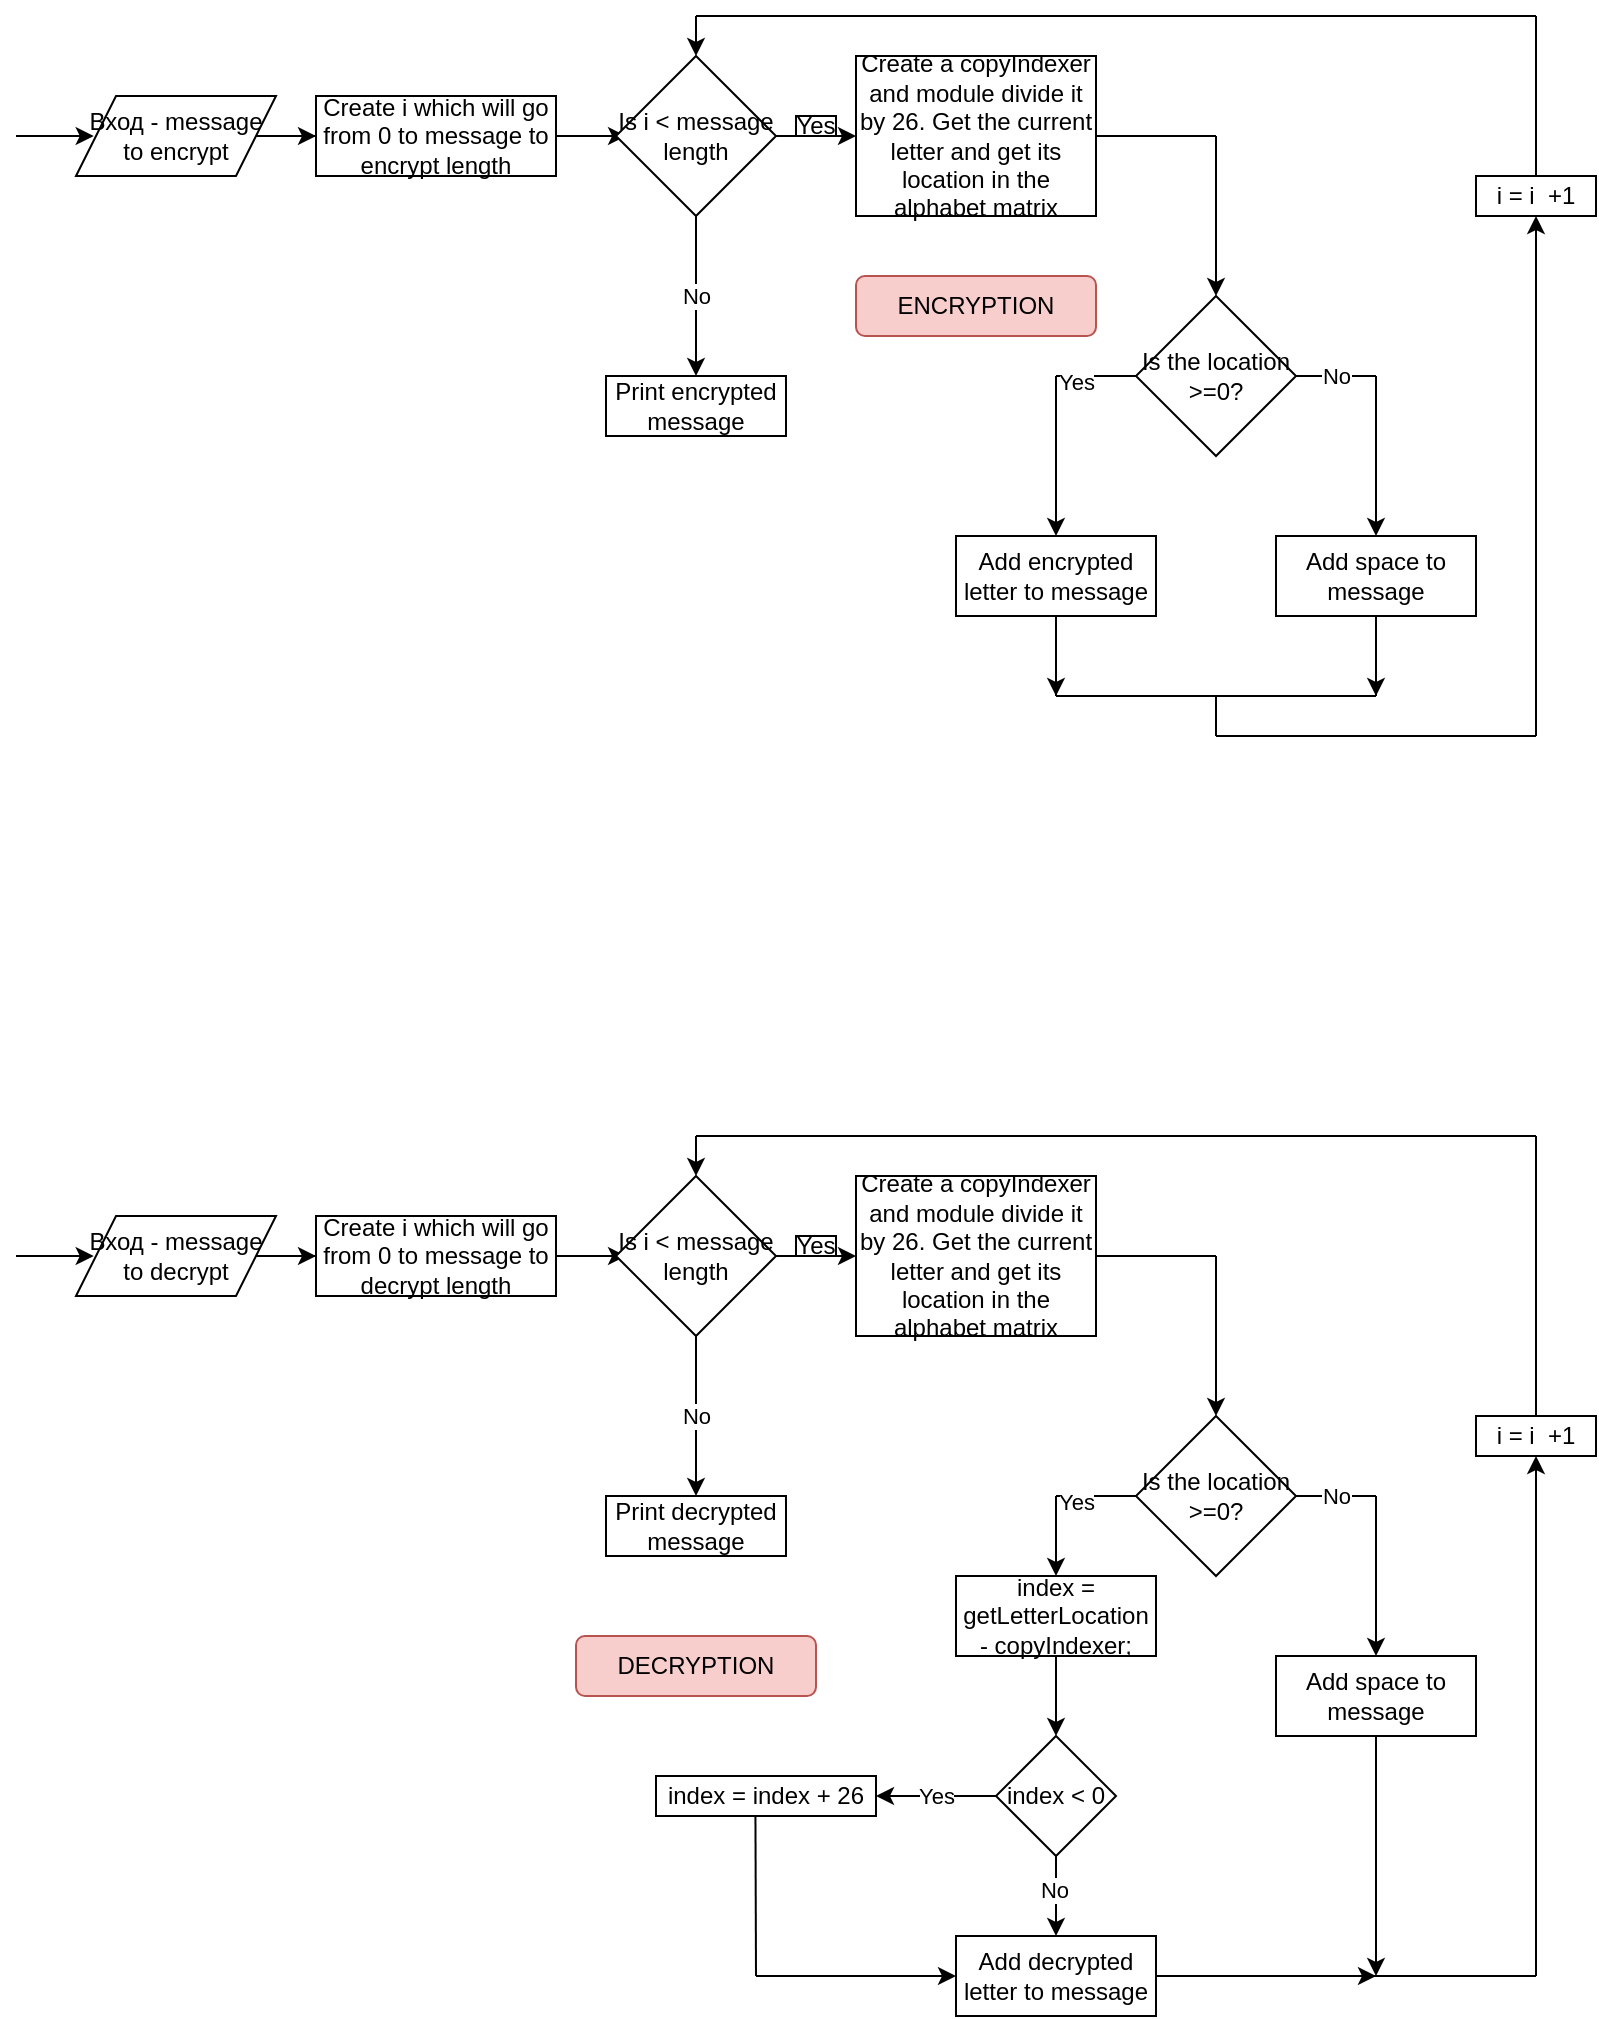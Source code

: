 <mxfile version="17.2.4" type="device"><diagram id="IGoYK-y1tZhDqGkq623X" name="Page-1"><mxGraphModel dx="2004" dy="1558" grid="1" gridSize="10" guides="1" tooltips="1" connect="1" arrows="1" fold="1" page="1" pageScale="1" pageWidth="850" pageHeight="1100" math="0" shadow="0"><root><mxCell id="0"/><mxCell id="1" parent="0"/><mxCell id="IyEreOBhVn-ll9yoJQ8Q-1" value="" style="endArrow=classic;html=1;rounded=0;" edge="1" parent="1"><mxGeometry width="50" height="50" relative="1" as="geometry"><mxPoint x="40" y="80" as="sourcePoint"/><mxPoint x="78.857" y="80" as="targetPoint"/></mxGeometry></mxCell><mxCell id="IyEreOBhVn-ll9yoJQ8Q-7" style="edgeStyle=orthogonalEdgeStyle;rounded=0;orthogonalLoop=1;jettySize=auto;html=1;entryX=0;entryY=0.5;entryDx=0;entryDy=0;" edge="1" parent="1" source="IyEreOBhVn-ll9yoJQ8Q-2" target="IyEreOBhVn-ll9yoJQ8Q-6"><mxGeometry relative="1" as="geometry"/></mxCell><mxCell id="IyEreOBhVn-ll9yoJQ8Q-2" value="Вход - message to encrypt" style="shape=parallelogram;perimeter=parallelogramPerimeter;whiteSpace=wrap;html=1;fixedSize=1;" vertex="1" parent="1"><mxGeometry x="70" y="60" width="100" height="40" as="geometry"/></mxCell><mxCell id="IyEreOBhVn-ll9yoJQ8Q-29" style="edgeStyle=orthogonalEdgeStyle;rounded=0;orthogonalLoop=1;jettySize=auto;html=1;entryX=0.063;entryY=0.5;entryDx=0;entryDy=0;entryPerimeter=0;" edge="1" parent="1" source="IyEreOBhVn-ll9yoJQ8Q-6" target="IyEreOBhVn-ll9yoJQ8Q-28"><mxGeometry relative="1" as="geometry"/></mxCell><mxCell id="IyEreOBhVn-ll9yoJQ8Q-6" value="Create i which will go from 0 to message to encrypt length" style="rounded=0;whiteSpace=wrap;html=1;" vertex="1" parent="1"><mxGeometry x="190" y="60" width="120" height="40" as="geometry"/></mxCell><mxCell id="IyEreOBhVn-ll9yoJQ8Q-9" value="Create a copyIndexer and module divide it by 26. Get the current letter and get its location in the alphabet matrix" style="rounded=0;whiteSpace=wrap;html=1;" vertex="1" parent="1"><mxGeometry x="460" y="40" width="120" height="80" as="geometry"/></mxCell><mxCell id="IyEreOBhVn-ll9yoJQ8Q-11" value="" style="endArrow=none;html=1;rounded=0;exitX=1;exitY=0.5;exitDx=0;exitDy=0;" edge="1" parent="1" source="IyEreOBhVn-ll9yoJQ8Q-9"><mxGeometry width="50" height="50" relative="1" as="geometry"><mxPoint x="430" y="130" as="sourcePoint"/><mxPoint x="640" y="80" as="targetPoint"/></mxGeometry></mxCell><mxCell id="IyEreOBhVn-ll9yoJQ8Q-12" value="" style="endArrow=classic;html=1;rounded=0;" edge="1" parent="1"><mxGeometry width="50" height="50" relative="1" as="geometry"><mxPoint x="640" y="80" as="sourcePoint"/><mxPoint x="640" y="160" as="targetPoint"/></mxGeometry></mxCell><mxCell id="IyEreOBhVn-ll9yoJQ8Q-13" value="Is the location &amp;gt;=0?" style="rhombus;whiteSpace=wrap;html=1;" vertex="1" parent="1"><mxGeometry x="600" y="160" width="80" height="80" as="geometry"/></mxCell><mxCell id="IyEreOBhVn-ll9yoJQ8Q-14" value="" style="endArrow=none;html=1;rounded=0;entryX=0;entryY=0.5;entryDx=0;entryDy=0;" edge="1" parent="1" target="IyEreOBhVn-ll9yoJQ8Q-13"><mxGeometry width="50" height="50" relative="1" as="geometry"><mxPoint x="560" y="200" as="sourcePoint"/><mxPoint x="480" y="250" as="targetPoint"/></mxGeometry></mxCell><mxCell id="IyEreOBhVn-ll9yoJQ8Q-16" value="Yes" style="edgeLabel;html=1;align=center;verticalAlign=middle;resizable=0;points=[];" vertex="1" connectable="0" parent="IyEreOBhVn-ll9yoJQ8Q-14"><mxGeometry x="-0.5" y="-3" relative="1" as="geometry"><mxPoint as="offset"/></mxGeometry></mxCell><mxCell id="IyEreOBhVn-ll9yoJQ8Q-15" value="No" style="endArrow=none;html=1;rounded=0;exitX=1;exitY=0.5;exitDx=0;exitDy=0;" edge="1" parent="1" source="IyEreOBhVn-ll9yoJQ8Q-13"><mxGeometry width="50" height="50" relative="1" as="geometry"><mxPoint x="430" y="300" as="sourcePoint"/><mxPoint x="720" y="200" as="targetPoint"/></mxGeometry></mxCell><mxCell id="IyEreOBhVn-ll9yoJQ8Q-17" value="" style="endArrow=classic;html=1;rounded=0;" edge="1" parent="1"><mxGeometry width="50" height="50" relative="1" as="geometry"><mxPoint x="560" y="200" as="sourcePoint"/><mxPoint x="560" y="280" as="targetPoint"/></mxGeometry></mxCell><mxCell id="IyEreOBhVn-ll9yoJQ8Q-18" value="" style="endArrow=classic;html=1;rounded=0;" edge="1" parent="1"><mxGeometry width="50" height="50" relative="1" as="geometry"><mxPoint x="720" y="200" as="sourcePoint"/><mxPoint x="720" y="280" as="targetPoint"/></mxGeometry></mxCell><mxCell id="IyEreOBhVn-ll9yoJQ8Q-25" style="edgeStyle=orthogonalEdgeStyle;rounded=0;orthogonalLoop=1;jettySize=auto;html=1;" edge="1" parent="1" source="IyEreOBhVn-ll9yoJQ8Q-19"><mxGeometry relative="1" as="geometry"><mxPoint x="560" y="360" as="targetPoint"/></mxGeometry></mxCell><mxCell id="IyEreOBhVn-ll9yoJQ8Q-19" value="Add encrypted letter to message" style="rounded=0;whiteSpace=wrap;html=1;" vertex="1" parent="1"><mxGeometry x="510" y="280" width="100" height="40" as="geometry"/></mxCell><mxCell id="IyEreOBhVn-ll9yoJQ8Q-26" style="edgeStyle=orthogonalEdgeStyle;rounded=0;orthogonalLoop=1;jettySize=auto;html=1;" edge="1" parent="1" source="IyEreOBhVn-ll9yoJQ8Q-20"><mxGeometry relative="1" as="geometry"><mxPoint x="720" y="360" as="targetPoint"/></mxGeometry></mxCell><mxCell id="IyEreOBhVn-ll9yoJQ8Q-20" value="Add space to message" style="rounded=0;whiteSpace=wrap;html=1;" vertex="1" parent="1"><mxGeometry x="670" y="280" width="100" height="40" as="geometry"/></mxCell><mxCell id="IyEreOBhVn-ll9yoJQ8Q-21" value="" style="endArrow=none;html=1;rounded=0;" edge="1" parent="1"><mxGeometry width="50" height="50" relative="1" as="geometry"><mxPoint x="560" y="360" as="sourcePoint"/><mxPoint x="560" y="320" as="targetPoint"/></mxGeometry></mxCell><mxCell id="IyEreOBhVn-ll9yoJQ8Q-22" value="" style="endArrow=none;html=1;rounded=0;entryX=0.5;entryY=1;entryDx=0;entryDy=0;" edge="1" parent="1" target="IyEreOBhVn-ll9yoJQ8Q-20"><mxGeometry width="50" height="50" relative="1" as="geometry"><mxPoint x="720" y="360" as="sourcePoint"/><mxPoint x="480" y="240" as="targetPoint"/></mxGeometry></mxCell><mxCell id="IyEreOBhVn-ll9yoJQ8Q-23" value="" style="endArrow=none;html=1;rounded=0;" edge="1" parent="1"><mxGeometry width="50" height="50" relative="1" as="geometry"><mxPoint x="560" y="360" as="sourcePoint"/><mxPoint x="720" y="360" as="targetPoint"/></mxGeometry></mxCell><mxCell id="IyEreOBhVn-ll9yoJQ8Q-24" value="" style="endArrow=none;html=1;rounded=0;" edge="1" parent="1"><mxGeometry width="50" height="50" relative="1" as="geometry"><mxPoint x="640" y="380" as="sourcePoint"/><mxPoint x="640" y="360" as="targetPoint"/></mxGeometry></mxCell><mxCell id="IyEreOBhVn-ll9yoJQ8Q-27" value="" style="endArrow=none;html=1;rounded=0;" edge="1" parent="1"><mxGeometry width="50" height="50" relative="1" as="geometry"><mxPoint x="800" y="380" as="sourcePoint"/><mxPoint x="640" y="380" as="targetPoint"/></mxGeometry></mxCell><mxCell id="IyEreOBhVn-ll9yoJQ8Q-30" style="edgeStyle=orthogonalEdgeStyle;rounded=0;orthogonalLoop=1;jettySize=auto;html=1;" edge="1" parent="1" source="IyEreOBhVn-ll9yoJQ8Q-28" target="IyEreOBhVn-ll9yoJQ8Q-9"><mxGeometry relative="1" as="geometry"/></mxCell><mxCell id="IyEreOBhVn-ll9yoJQ8Q-28" value="Is i &amp;lt; message length" style="rhombus;whiteSpace=wrap;html=1;" vertex="1" parent="1"><mxGeometry x="340" y="40" width="80" height="80" as="geometry"/></mxCell><mxCell id="IyEreOBhVn-ll9yoJQ8Q-31" value="Yes" style="rounded=0;whiteSpace=wrap;html=1;" vertex="1" parent="1"><mxGeometry x="430" y="70" width="20" height="10" as="geometry"/></mxCell><mxCell id="IyEreOBhVn-ll9yoJQ8Q-32" value="" style="endArrow=classic;html=1;rounded=0;entryX=0.5;entryY=0;entryDx=0;entryDy=0;" edge="1" parent="1" target="IyEreOBhVn-ll9yoJQ8Q-28"><mxGeometry width="50" height="50" relative="1" as="geometry"><mxPoint x="380" y="20" as="sourcePoint"/><mxPoint x="510" y="170" as="targetPoint"/></mxGeometry></mxCell><mxCell id="IyEreOBhVn-ll9yoJQ8Q-33" value="" style="endArrow=none;html=1;rounded=0;" edge="1" parent="1"><mxGeometry width="50" height="50" relative="1" as="geometry"><mxPoint x="380" y="20" as="sourcePoint"/><mxPoint x="800" y="20" as="targetPoint"/></mxGeometry></mxCell><mxCell id="IyEreOBhVn-ll9yoJQ8Q-35" value="No" style="endArrow=classic;html=1;rounded=0;exitX=0.5;exitY=1;exitDx=0;exitDy=0;" edge="1" parent="1" source="IyEreOBhVn-ll9yoJQ8Q-28"><mxGeometry width="50" height="50" relative="1" as="geometry"><mxPoint x="400" y="240" as="sourcePoint"/><mxPoint x="380" y="200" as="targetPoint"/></mxGeometry></mxCell><mxCell id="IyEreOBhVn-ll9yoJQ8Q-37" value="Print encrypted message" style="rounded=0;whiteSpace=wrap;html=1;" vertex="1" parent="1"><mxGeometry x="335" y="200" width="90" height="30" as="geometry"/></mxCell><mxCell id="IyEreOBhVn-ll9yoJQ8Q-38" value="i = i&amp;nbsp; +1" style="rounded=0;whiteSpace=wrap;html=1;" vertex="1" parent="1"><mxGeometry x="770" y="100" width="60" height="20" as="geometry"/></mxCell><mxCell id="IyEreOBhVn-ll9yoJQ8Q-40" value="" style="endArrow=none;html=1;rounded=0;exitX=0.5;exitY=0;exitDx=0;exitDy=0;" edge="1" parent="1" source="IyEreOBhVn-ll9yoJQ8Q-38"><mxGeometry width="50" height="50" relative="1" as="geometry"><mxPoint x="510" y="120" as="sourcePoint"/><mxPoint x="800" y="20" as="targetPoint"/></mxGeometry></mxCell><mxCell id="IyEreOBhVn-ll9yoJQ8Q-41" value="" style="endArrow=classic;html=1;rounded=0;entryX=0.5;entryY=1;entryDx=0;entryDy=0;" edge="1" parent="1" target="IyEreOBhVn-ll9yoJQ8Q-38"><mxGeometry width="50" height="50" relative="1" as="geometry"><mxPoint x="800" y="380" as="sourcePoint"/><mxPoint x="560" y="70" as="targetPoint"/></mxGeometry></mxCell><mxCell id="IyEreOBhVn-ll9yoJQ8Q-42" value="ENCRYPTION" style="rounded=1;whiteSpace=wrap;html=1;fillColor=#f8cecc;strokeColor=#b85450;direction=west;" vertex="1" parent="1"><mxGeometry x="460" y="150" width="120" height="30" as="geometry"/></mxCell><mxCell id="IyEreOBhVn-ll9yoJQ8Q-43" value="" style="endArrow=classic;html=1;rounded=0;" edge="1" parent="1"><mxGeometry width="50" height="50" relative="1" as="geometry"><mxPoint x="40" y="640" as="sourcePoint"/><mxPoint x="78.857" y="640" as="targetPoint"/></mxGeometry></mxCell><mxCell id="IyEreOBhVn-ll9yoJQ8Q-44" style="edgeStyle=orthogonalEdgeStyle;rounded=0;orthogonalLoop=1;jettySize=auto;html=1;entryX=0;entryY=0.5;entryDx=0;entryDy=0;" edge="1" parent="1" source="IyEreOBhVn-ll9yoJQ8Q-45" target="IyEreOBhVn-ll9yoJQ8Q-47"><mxGeometry relative="1" as="geometry"/></mxCell><mxCell id="IyEreOBhVn-ll9yoJQ8Q-45" value="Вход - message to decrypt" style="shape=parallelogram;perimeter=parallelogramPerimeter;whiteSpace=wrap;html=1;fixedSize=1;" vertex="1" parent="1"><mxGeometry x="70" y="620" width="100" height="40" as="geometry"/></mxCell><mxCell id="IyEreOBhVn-ll9yoJQ8Q-46" style="edgeStyle=orthogonalEdgeStyle;rounded=0;orthogonalLoop=1;jettySize=auto;html=1;entryX=0.063;entryY=0.5;entryDx=0;entryDy=0;entryPerimeter=0;" edge="1" parent="1" source="IyEreOBhVn-ll9yoJQ8Q-47" target="IyEreOBhVn-ll9yoJQ8Q-48"><mxGeometry relative="1" as="geometry"/></mxCell><mxCell id="IyEreOBhVn-ll9yoJQ8Q-47" value="Create i which will go from 0 to message to decrypt length" style="rounded=0;whiteSpace=wrap;html=1;" vertex="1" parent="1"><mxGeometry x="190" y="620" width="120" height="40" as="geometry"/></mxCell><mxCell id="IyEreOBhVn-ll9yoJQ8Q-54" style="edgeStyle=orthogonalEdgeStyle;rounded=0;orthogonalLoop=1;jettySize=auto;html=1;entryX=0;entryY=0.5;entryDx=0;entryDy=0;fontColor=#FF4551;" edge="1" parent="1" source="IyEreOBhVn-ll9yoJQ8Q-48" target="IyEreOBhVn-ll9yoJQ8Q-53"><mxGeometry relative="1" as="geometry"/></mxCell><mxCell id="IyEreOBhVn-ll9yoJQ8Q-48" value="Is i &amp;lt; message length" style="rhombus;whiteSpace=wrap;html=1;" vertex="1" parent="1"><mxGeometry x="340" y="600" width="80" height="80" as="geometry"/></mxCell><mxCell id="IyEreOBhVn-ll9yoJQ8Q-49" value="Yes" style="rounded=0;whiteSpace=wrap;html=1;" vertex="1" parent="1"><mxGeometry x="430" y="630" width="20" height="10" as="geometry"/></mxCell><mxCell id="IyEreOBhVn-ll9yoJQ8Q-50" value="" style="endArrow=classic;html=1;rounded=0;entryX=0.5;entryY=0;entryDx=0;entryDy=0;" edge="1" parent="1" target="IyEreOBhVn-ll9yoJQ8Q-48"><mxGeometry width="50" height="50" relative="1" as="geometry"><mxPoint x="380" y="580" as="sourcePoint"/><mxPoint x="510" y="730" as="targetPoint"/></mxGeometry></mxCell><mxCell id="IyEreOBhVn-ll9yoJQ8Q-51" value="No" style="endArrow=classic;html=1;rounded=0;exitX=0.5;exitY=1;exitDx=0;exitDy=0;" edge="1" parent="1" source="IyEreOBhVn-ll9yoJQ8Q-48"><mxGeometry width="50" height="50" relative="1" as="geometry"><mxPoint x="400" y="800" as="sourcePoint"/><mxPoint x="380" y="760" as="targetPoint"/></mxGeometry></mxCell><mxCell id="IyEreOBhVn-ll9yoJQ8Q-52" value="Print decrypted message" style="rounded=0;whiteSpace=wrap;html=1;" vertex="1" parent="1"><mxGeometry x="335" y="760" width="90" height="30" as="geometry"/></mxCell><mxCell id="IyEreOBhVn-ll9yoJQ8Q-53" value="Create a copyIndexer and module divide it by 26. Get the current letter and get its location in the alphabet matrix" style="rounded=0;whiteSpace=wrap;html=1;" vertex="1" parent="1"><mxGeometry x="460" y="600" width="120" height="80" as="geometry"/></mxCell><mxCell id="IyEreOBhVn-ll9yoJQ8Q-55" value="" style="endArrow=none;html=1;rounded=0;exitX=1;exitY=0.5;exitDx=0;exitDy=0;" edge="1" parent="1"><mxGeometry width="50" height="50" relative="1" as="geometry"><mxPoint x="580" y="640" as="sourcePoint"/><mxPoint x="640" y="640" as="targetPoint"/></mxGeometry></mxCell><mxCell id="IyEreOBhVn-ll9yoJQ8Q-56" value="" style="endArrow=classic;html=1;rounded=0;" edge="1" parent="1"><mxGeometry width="50" height="50" relative="1" as="geometry"><mxPoint x="640" y="640" as="sourcePoint"/><mxPoint x="640" y="720" as="targetPoint"/></mxGeometry></mxCell><mxCell id="IyEreOBhVn-ll9yoJQ8Q-57" value="Is the location &amp;gt;=0?" style="rhombus;whiteSpace=wrap;html=1;" vertex="1" parent="1"><mxGeometry x="600" y="720" width="80" height="80" as="geometry"/></mxCell><mxCell id="IyEreOBhVn-ll9yoJQ8Q-58" value="" style="endArrow=none;html=1;rounded=0;entryX=0;entryY=0.5;entryDx=0;entryDy=0;" edge="1" parent="1" target="IyEreOBhVn-ll9yoJQ8Q-57"><mxGeometry width="50" height="50" relative="1" as="geometry"><mxPoint x="560" y="760" as="sourcePoint"/><mxPoint x="480" y="810" as="targetPoint"/></mxGeometry></mxCell><mxCell id="IyEreOBhVn-ll9yoJQ8Q-59" value="Yes" style="edgeLabel;html=1;align=center;verticalAlign=middle;resizable=0;points=[];" vertex="1" connectable="0" parent="IyEreOBhVn-ll9yoJQ8Q-58"><mxGeometry x="-0.5" y="-3" relative="1" as="geometry"><mxPoint as="offset"/></mxGeometry></mxCell><mxCell id="IyEreOBhVn-ll9yoJQ8Q-60" value="No" style="endArrow=none;html=1;rounded=0;exitX=1;exitY=0.5;exitDx=0;exitDy=0;" edge="1" parent="1" source="IyEreOBhVn-ll9yoJQ8Q-57"><mxGeometry width="50" height="50" relative="1" as="geometry"><mxPoint x="430" y="860" as="sourcePoint"/><mxPoint x="720" y="760" as="targetPoint"/></mxGeometry></mxCell><mxCell id="IyEreOBhVn-ll9yoJQ8Q-61" value="" style="endArrow=classic;html=1;rounded=0;" edge="1" parent="1"><mxGeometry width="50" height="50" relative="1" as="geometry"><mxPoint x="560" y="760" as="sourcePoint"/><mxPoint x="560" y="800" as="targetPoint"/></mxGeometry></mxCell><mxCell id="IyEreOBhVn-ll9yoJQ8Q-62" value="" style="endArrow=classic;html=1;rounded=0;" edge="1" parent="1"><mxGeometry width="50" height="50" relative="1" as="geometry"><mxPoint x="720" y="760" as="sourcePoint"/><mxPoint x="720" y="840" as="targetPoint"/></mxGeometry></mxCell><mxCell id="IyEreOBhVn-ll9yoJQ8Q-84" style="edgeStyle=orthogonalEdgeStyle;rounded=0;orthogonalLoop=1;jettySize=auto;html=1;fontColor=#000000;" edge="1" parent="1" source="IyEreOBhVn-ll9yoJQ8Q-64"><mxGeometry relative="1" as="geometry"><mxPoint x="720.0" y="1000" as="targetPoint"/></mxGeometry></mxCell><mxCell id="IyEreOBhVn-ll9yoJQ8Q-64" value="Add decrypted letter to message" style="rounded=0;whiteSpace=wrap;html=1;" vertex="1" parent="1"><mxGeometry x="510" y="980" width="100" height="40" as="geometry"/></mxCell><mxCell id="IyEreOBhVn-ll9yoJQ8Q-83" style="edgeStyle=orthogonalEdgeStyle;rounded=0;orthogonalLoop=1;jettySize=auto;html=1;fontColor=#000000;" edge="1" parent="1" source="IyEreOBhVn-ll9yoJQ8Q-66"><mxGeometry relative="1" as="geometry"><mxPoint x="720.0" y="1000" as="targetPoint"/></mxGeometry></mxCell><mxCell id="IyEreOBhVn-ll9yoJQ8Q-66" value="Add space to message" style="rounded=0;whiteSpace=wrap;html=1;" vertex="1" parent="1"><mxGeometry x="670" y="840" width="100" height="40" as="geometry"/></mxCell><mxCell id="IyEreOBhVn-ll9yoJQ8Q-74" style="edgeStyle=orthogonalEdgeStyle;rounded=0;orthogonalLoop=1;jettySize=auto;html=1;entryX=0.5;entryY=0;entryDx=0;entryDy=0;fontColor=#000000;" edge="1" parent="1" source="IyEreOBhVn-ll9yoJQ8Q-71" target="IyEreOBhVn-ll9yoJQ8Q-72"><mxGeometry relative="1" as="geometry"/></mxCell><mxCell id="IyEreOBhVn-ll9yoJQ8Q-71" value="&lt;font color=&quot;#000000&quot;&gt;index = getLetterLocation - copyIndexer;&lt;/font&gt;" style="rounded=0;whiteSpace=wrap;html=1;fontColor=#FF4551;" vertex="1" parent="1"><mxGeometry x="510" y="800" width="100" height="40" as="geometry"/></mxCell><mxCell id="IyEreOBhVn-ll9yoJQ8Q-73" style="edgeStyle=orthogonalEdgeStyle;rounded=0;orthogonalLoop=1;jettySize=auto;html=1;fontColor=#000000;" edge="1" parent="1" source="IyEreOBhVn-ll9yoJQ8Q-72" target="IyEreOBhVn-ll9yoJQ8Q-64"><mxGeometry relative="1" as="geometry"/></mxCell><mxCell id="IyEreOBhVn-ll9yoJQ8Q-75" value="No" style="edgeLabel;html=1;align=center;verticalAlign=middle;resizable=0;points=[];fontColor=#000000;" vertex="1" connectable="0" parent="IyEreOBhVn-ll9yoJQ8Q-73"><mxGeometry x="-0.183" y="-1" relative="1" as="geometry"><mxPoint as="offset"/></mxGeometry></mxCell><mxCell id="IyEreOBhVn-ll9yoJQ8Q-78" value="Yes" style="edgeStyle=orthogonalEdgeStyle;rounded=0;orthogonalLoop=1;jettySize=auto;html=1;entryX=1;entryY=0.5;entryDx=0;entryDy=0;fontColor=#000000;" edge="1" parent="1" source="IyEreOBhVn-ll9yoJQ8Q-72" target="IyEreOBhVn-ll9yoJQ8Q-77"><mxGeometry relative="1" as="geometry"/></mxCell><mxCell id="IyEreOBhVn-ll9yoJQ8Q-72" value="index &amp;lt; 0" style="rhombus;whiteSpace=wrap;html=1;fontColor=#000000;" vertex="1" parent="1"><mxGeometry x="530" y="880" width="60" height="60" as="geometry"/></mxCell><mxCell id="IyEreOBhVn-ll9yoJQ8Q-77" value="index = index + 26" style="rounded=0;whiteSpace=wrap;html=1;fontColor=#000000;" vertex="1" parent="1"><mxGeometry x="360" y="900" width="110" height="20" as="geometry"/></mxCell><mxCell id="IyEreOBhVn-ll9yoJQ8Q-79" value="" style="endArrow=none;html=1;rounded=0;fontColor=#000000;entryX=0.452;entryY=0.999;entryDx=0;entryDy=0;entryPerimeter=0;" edge="1" parent="1" target="IyEreOBhVn-ll9yoJQ8Q-77"><mxGeometry width="50" height="50" relative="1" as="geometry"><mxPoint x="410" y="1000" as="sourcePoint"/><mxPoint x="500" y="940" as="targetPoint"/></mxGeometry></mxCell><mxCell id="IyEreOBhVn-ll9yoJQ8Q-80" value="" style="endArrow=classic;html=1;rounded=0;fontColor=#000000;entryX=0;entryY=0.5;entryDx=0;entryDy=0;" edge="1" parent="1" target="IyEreOBhVn-ll9yoJQ8Q-64"><mxGeometry width="50" height="50" relative="1" as="geometry"><mxPoint x="410" y="1000" as="sourcePoint"/><mxPoint x="500" y="940" as="targetPoint"/></mxGeometry></mxCell><mxCell id="IyEreOBhVn-ll9yoJQ8Q-81" value="" style="endArrow=none;html=1;rounded=0;fontColor=#000000;exitX=1;exitY=0.5;exitDx=0;exitDy=0;" edge="1" parent="1" source="IyEreOBhVn-ll9yoJQ8Q-64"><mxGeometry width="50" height="50" relative="1" as="geometry"><mxPoint x="520" y="880" as="sourcePoint"/><mxPoint x="800" y="1000" as="targetPoint"/></mxGeometry></mxCell><mxCell id="IyEreOBhVn-ll9yoJQ8Q-86" value="i = i&amp;nbsp; +1" style="rounded=0;whiteSpace=wrap;html=1;" vertex="1" parent="1"><mxGeometry x="770" y="720" width="60" height="20" as="geometry"/></mxCell><mxCell id="IyEreOBhVn-ll9yoJQ8Q-87" value="" style="endArrow=classic;html=1;rounded=0;entryX=0.5;entryY=1;entryDx=0;entryDy=0;" edge="1" parent="1" target="IyEreOBhVn-ll9yoJQ8Q-86"><mxGeometry width="50" height="50" relative="1" as="geometry"><mxPoint x="800.0" y="1000.0" as="sourcePoint"/><mxPoint x="560" y="690" as="targetPoint"/></mxGeometry></mxCell><mxCell id="IyEreOBhVn-ll9yoJQ8Q-89" value="" style="endArrow=none;html=1;rounded=0;fontColor=#000000;" edge="1" parent="1"><mxGeometry width="50" height="50" relative="1" as="geometry"><mxPoint x="380" y="580" as="sourcePoint"/><mxPoint x="800" y="580" as="targetPoint"/></mxGeometry></mxCell><mxCell id="IyEreOBhVn-ll9yoJQ8Q-90" value="" style="endArrow=none;html=1;rounded=0;fontColor=#000000;" edge="1" parent="1" source="IyEreOBhVn-ll9yoJQ8Q-86"><mxGeometry width="50" height="50" relative="1" as="geometry"><mxPoint x="520" y="720" as="sourcePoint"/><mxPoint x="800" y="580" as="targetPoint"/></mxGeometry></mxCell><mxCell id="IyEreOBhVn-ll9yoJQ8Q-91" value="DECRYPTION" style="rounded=1;whiteSpace=wrap;html=1;fillColor=#f8cecc;strokeColor=#b85450;direction=west;" vertex="1" parent="1"><mxGeometry x="320" y="830" width="120" height="30" as="geometry"/></mxCell></root></mxGraphModel></diagram></mxfile>